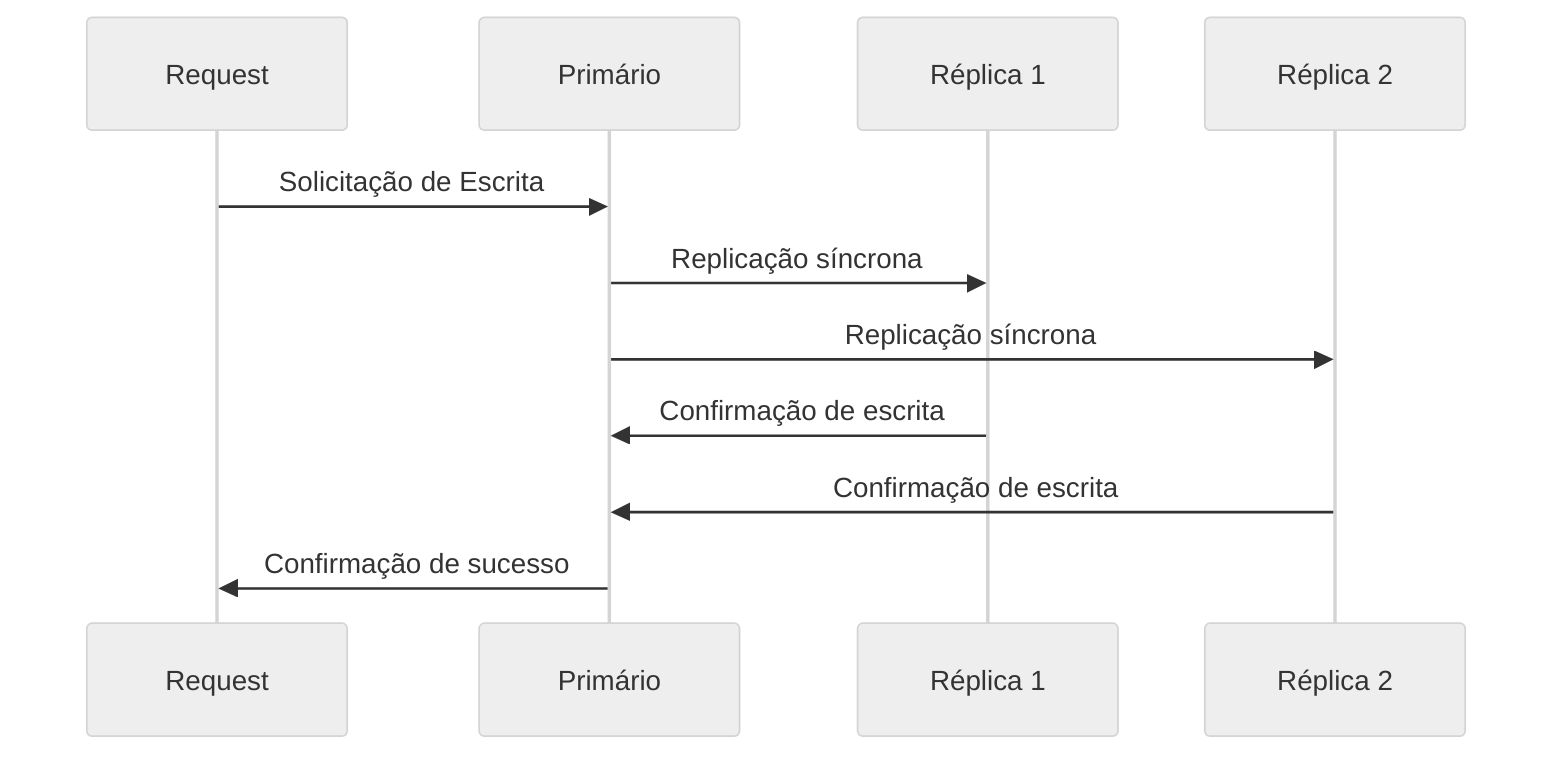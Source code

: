 %%{init: {'theme':'neutral'}}%%
sequenceDiagram
    participant Request
    participant Primário
    participant Réplica 1
    participant Réplica 2

    Request->>Primário: Solicitação de Escrita
    Primário->>Réplica 1: Replicação síncrona
    Primário->>Réplica 2: Replicação síncrona
    Réplica 1->>Primário: Confirmação de escrita
    Réplica 2->>Primário: Confirmação de escrita
    Primário->>Request: Confirmação de sucesso